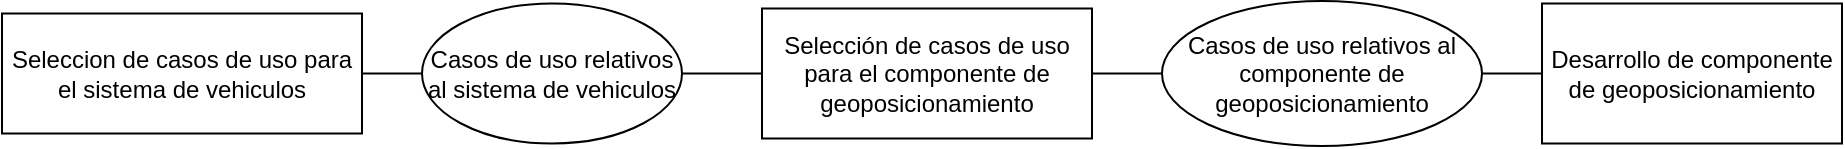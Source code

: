 <mxfile version="23.1.5" type="device">
  <diagram name="Página-1" id="5RfVA0bBc-xrblcsQICv">
    <mxGraphModel dx="1716" dy="858" grid="1" gridSize="10" guides="1" tooltips="1" connect="1" arrows="1" fold="1" page="0" pageScale="1" pageWidth="827" pageHeight="1169" math="0" shadow="0">
      <root>
        <mxCell id="0" />
        <mxCell id="1" parent="0" />
        <mxCell id="81ejtT8QZhNjryErxtie-1" value="Desarrollo de componente de geoposicionamiento" style="rounded=0;whiteSpace=wrap;html=1;" vertex="1" parent="1">
          <mxGeometry x="80" y="783.75" width="150" height="70" as="geometry" />
        </mxCell>
        <mxCell id="81ejtT8QZhNjryErxtie-7" style="edgeStyle=orthogonalEdgeStyle;rounded=0;orthogonalLoop=1;jettySize=auto;html=1;endArrow=none;endFill=0;" edge="1" parent="1" source="81ejtT8QZhNjryErxtie-8" target="81ejtT8QZhNjryErxtie-11">
          <mxGeometry relative="1" as="geometry" />
        </mxCell>
        <mxCell id="81ejtT8QZhNjryErxtie-8" value="Seleccion de casos de uso para el sistema de vehiculos" style="rounded=0;whiteSpace=wrap;html=1;" vertex="1" parent="1">
          <mxGeometry x="-690" y="788.75" width="180" height="60" as="geometry" />
        </mxCell>
        <mxCell id="81ejtT8QZhNjryErxtie-9" value="" style="edgeStyle=orthogonalEdgeStyle;rounded=0;orthogonalLoop=1;jettySize=auto;html=1;entryX=0;entryY=0.5;entryDx=0;entryDy=0;endArrow=none;endFill=0;" edge="1" parent="1" source="81ejtT8QZhNjryErxtie-11" target="81ejtT8QZhNjryErxtie-13">
          <mxGeometry relative="1" as="geometry" />
        </mxCell>
        <mxCell id="81ejtT8QZhNjryErxtie-11" value="Casos de uso relativos al sistema de vehiculos" style="ellipse;whiteSpace=wrap;html=1;" vertex="1" parent="1">
          <mxGeometry x="-480" y="783.75" width="130" height="70" as="geometry" />
        </mxCell>
        <mxCell id="81ejtT8QZhNjryErxtie-12" style="edgeStyle=orthogonalEdgeStyle;rounded=0;orthogonalLoop=1;jettySize=auto;html=1;endArrow=none;endFill=0;" edge="1" parent="1" source="81ejtT8QZhNjryErxtie-13" target="81ejtT8QZhNjryErxtie-17">
          <mxGeometry relative="1" as="geometry" />
        </mxCell>
        <mxCell id="81ejtT8QZhNjryErxtie-13" value="Selección de casos de uso para el componente de geoposicionamiento" style="whiteSpace=wrap;html=1;" vertex="1" parent="1">
          <mxGeometry x="-310" y="786.25" width="165" height="65" as="geometry" />
        </mxCell>
        <mxCell id="81ejtT8QZhNjryErxtie-16" style="edgeStyle=orthogonalEdgeStyle;rounded=0;orthogonalLoop=1;jettySize=auto;html=1;entryX=0;entryY=0.5;entryDx=0;entryDy=0;endArrow=none;endFill=0;" edge="1" parent="1" source="81ejtT8QZhNjryErxtie-17" target="81ejtT8QZhNjryErxtie-1">
          <mxGeometry relative="1" as="geometry" />
        </mxCell>
        <mxCell id="81ejtT8QZhNjryErxtie-17" value="Casos de uso relativos al componente de geoposicionamiento" style="ellipse;whiteSpace=wrap;html=1;" vertex="1" parent="1">
          <mxGeometry x="-110" y="782.5" width="160" height="72.5" as="geometry" />
        </mxCell>
      </root>
    </mxGraphModel>
  </diagram>
</mxfile>
